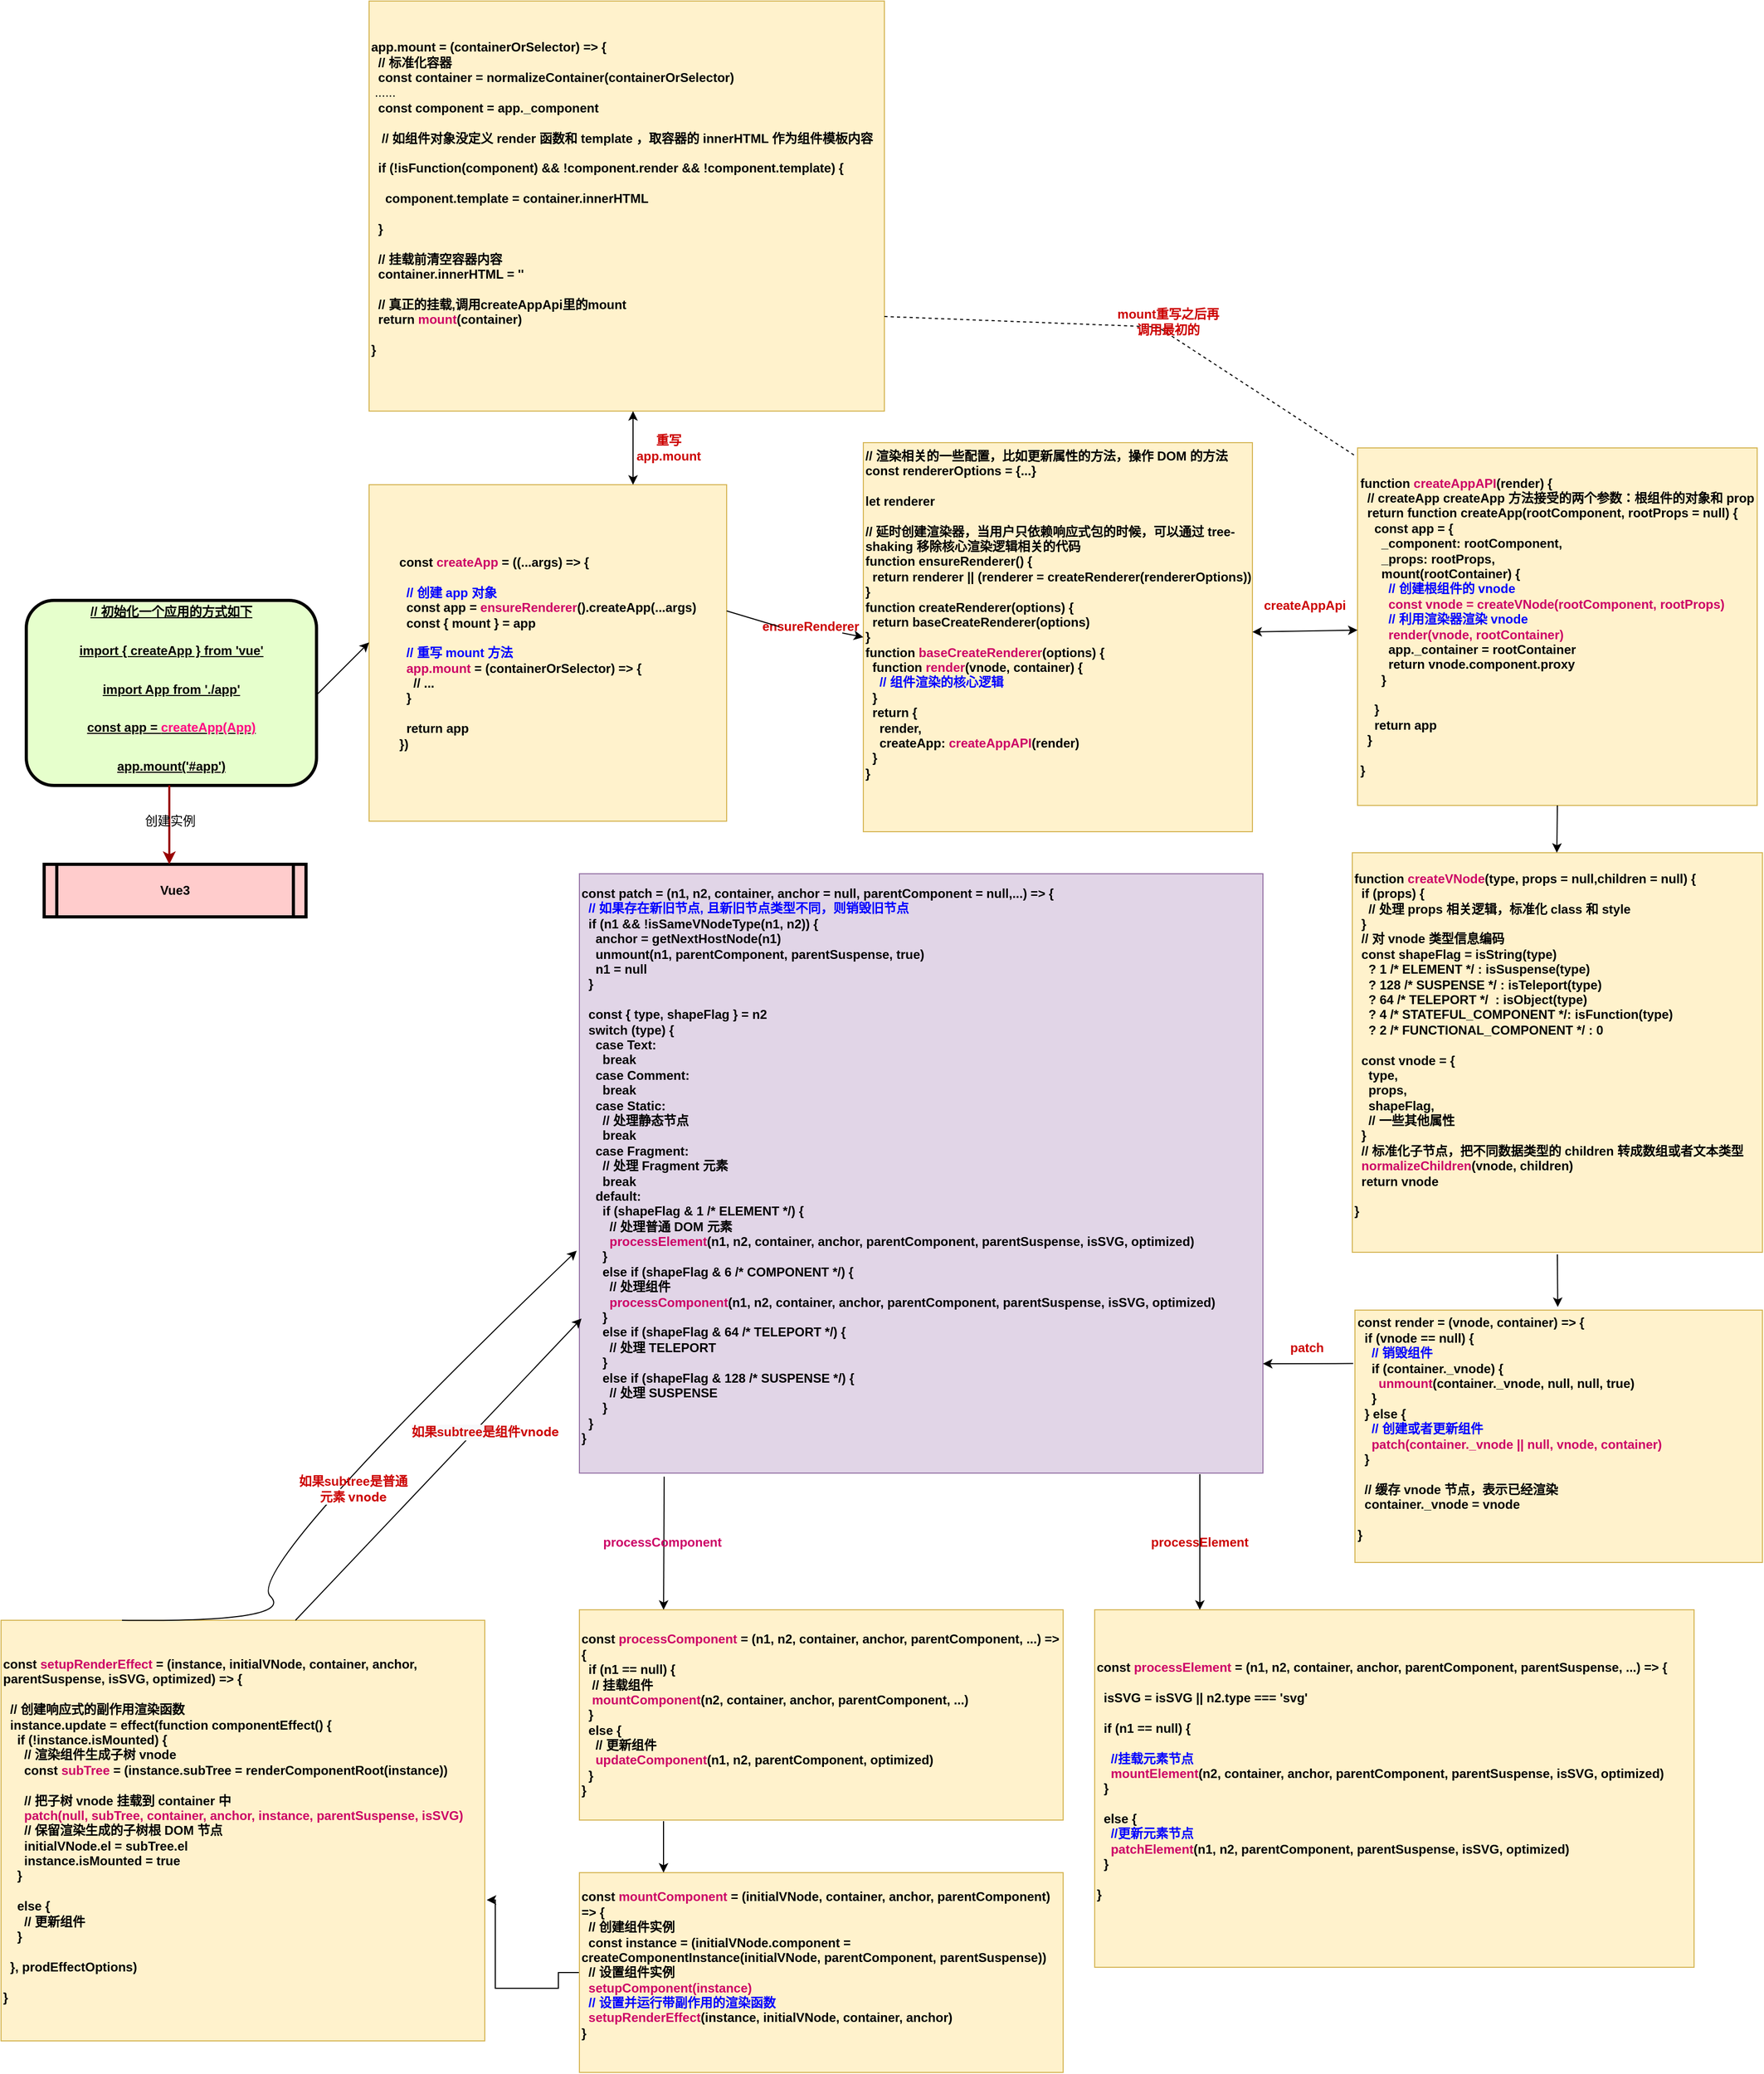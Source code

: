 <mxfile version="20.2.7" type="github">
  <diagram name="Page-1" id="c7558073-3199-34d8-9f00-42111426c3f3">
    <mxGraphModel dx="1038" dy="1708" grid="1" gridSize="10" guides="1" tooltips="1" connect="1" arrows="1" fold="1" page="1" pageScale="1" pageWidth="826" pageHeight="1169" background="none" math="0" shadow="0">
      <root>
        <mxCell id="0" />
        <mxCell id="1" parent="0" />
        <mxCell id="2" value="&lt;p style=&quot;margin: 4px 0px 0px;&quot;&gt;&lt;u&gt;// 初始化一个应用的方式如下&lt;/u&gt;&lt;/p&gt;&lt;p style=&quot;margin: 4px 0px 0px;&quot;&gt;&lt;u&gt;&lt;br&gt;&lt;/u&gt;&lt;/p&gt;&lt;p style=&quot;margin: 4px 0px 0px;&quot;&gt;&lt;u&gt;import { createApp } from &#39;vue&#39;&lt;/u&gt;&lt;/p&gt;&lt;p style=&quot;margin: 4px 0px 0px;&quot;&gt;&lt;u&gt;&lt;br&gt;&lt;/u&gt;&lt;/p&gt;&lt;p style=&quot;margin: 4px 0px 0px;&quot;&gt;&lt;u&gt;import App from &#39;./app&#39;&lt;/u&gt;&lt;/p&gt;&lt;p style=&quot;margin: 4px 0px 0px;&quot;&gt;&lt;u&gt;&lt;br&gt;&lt;/u&gt;&lt;/p&gt;&lt;p style=&quot;margin: 4px 0px 0px;&quot;&gt;&lt;u&gt;const app = &lt;font color=&quot;#ff0080&quot;&gt;createApp(App)&lt;/font&gt;&lt;/u&gt;&lt;/p&gt;&lt;p style=&quot;margin: 4px 0px 0px;&quot;&gt;&lt;u&gt;&lt;br&gt;&lt;/u&gt;&lt;/p&gt;&lt;p style=&quot;margin: 4px 0px 0px;&quot;&gt;&lt;u&gt;app.mount(&#39;#app&#39;)&lt;/u&gt;&lt;/p&gt;&lt;div&gt;&lt;br&gt;&lt;/div&gt;" style="verticalAlign=middle;align=center;overflow=fill;fontSize=12;fontFamily=Helvetica;html=1;rounded=1;fontStyle=1;strokeWidth=3;fillColor=#E6FFCC" parent="1" vertex="1">
          <mxGeometry x="184" y="140" width="276" height="176" as="geometry" />
        </mxCell>
        <object label="Vue3" id="5">
          <mxCell style="shape=process;whiteSpace=wrap;align=center;verticalAlign=middle;size=0.048;fontStyle=1;strokeWidth=3;fillColor=#FFCCCC" parent="1" vertex="1">
            <mxGeometry x="201" y="391" width="249" height="50" as="geometry" />
          </mxCell>
        </object>
        <mxCell id="56" value="" style="edgeStyle=elbowEdgeStyle;elbow=horizontal;strokeColor=#990000;strokeWidth=2" parent="1" source="2" target="5" edge="1">
          <mxGeometry width="100" height="100" relative="1" as="geometry">
            <mxPoint x="50" y="500" as="sourcePoint" />
            <mxPoint x="150" y="400" as="targetPoint" />
            <Array as="points">
              <mxPoint x="320" y="330" />
              <mxPoint x="290" y="350" />
              <mxPoint x="280" y="360" />
            </Array>
          </mxGeometry>
        </mxCell>
        <mxCell id="57" value="创建实例" style="text;spacingTop=-5;align=center" parent="1" vertex="1">
          <mxGeometry x="306" y="341" width="30" height="20" as="geometry" />
        </mxCell>
        <mxCell id="p2N06ffcsC0MJF7vxpci-98" value="&lt;div style=&quot;text-align: left;&quot;&gt;&lt;b&gt;const &lt;font color=&quot;#cc0066&quot;&gt;createApp&lt;/font&gt; = ((...args) =&amp;gt; {&lt;/b&gt;&lt;/div&gt;&lt;div style=&quot;text-align: left;&quot;&gt;&lt;b&gt;&lt;br&gt;&lt;/b&gt;&lt;/div&gt;&lt;div style=&quot;text-align: left;&quot;&gt;&lt;b&gt;&lt;font color=&quot;#0000cc&quot;&gt;&amp;nbsp; &lt;/font&gt;&lt;font color=&quot;#0000ff&quot;&gt;// 创建 app 对象&lt;/font&gt;&lt;/b&gt;&lt;/div&gt;&lt;div style=&quot;text-align: left;&quot;&gt;&lt;b&gt;&amp;nbsp; const app = &lt;font color=&quot;#cc0066&quot;&gt;ensureRenderer&lt;/font&gt;().createApp(...args)&lt;/b&gt;&lt;/div&gt;&lt;div style=&quot;text-align: left;&quot;&gt;&lt;b&gt;&amp;nbsp; const { mount } = app&lt;/b&gt;&lt;/div&gt;&lt;div style=&quot;text-align: left;&quot;&gt;&lt;b&gt;&lt;br&gt;&lt;/b&gt;&lt;/div&gt;&lt;div style=&quot;text-align: left;&quot;&gt;&lt;b&gt;&amp;nbsp;&lt;font color=&quot;#0000ff&quot;&gt; // 重写 mount 方法&lt;/font&gt;&lt;/b&gt;&lt;/div&gt;&lt;div style=&quot;text-align: left;&quot;&gt;&lt;b&gt;&amp;nbsp; &lt;font color=&quot;#cc0066&quot;&gt;app.mount&lt;/font&gt; = (containerOrSelector) =&amp;gt; {&lt;/b&gt;&lt;/div&gt;&lt;div style=&quot;text-align: left;&quot;&gt;&lt;b&gt;&amp;nbsp; &amp;nbsp; // ...&lt;/b&gt;&lt;/div&gt;&lt;div style=&quot;text-align: left;&quot;&gt;&lt;b&gt;&amp;nbsp; }&lt;/b&gt;&lt;/div&gt;&lt;div style=&quot;text-align: left;&quot;&gt;&lt;b&gt;&lt;br&gt;&lt;/b&gt;&lt;/div&gt;&lt;div style=&quot;text-align: left;&quot;&gt;&lt;b&gt;&amp;nbsp; return app&lt;/b&gt;&lt;/div&gt;&lt;div style=&quot;text-align: left;&quot;&gt;&lt;b&gt;})&lt;/b&gt;&lt;/div&gt;" style="rounded=0;whiteSpace=wrap;html=1;fillColor=#fff2cc;strokeColor=#d6b656;" vertex="1" parent="1">
          <mxGeometry x="510" y="30" width="340" height="320" as="geometry" />
        </mxCell>
        <mxCell id="p2N06ffcsC0MJF7vxpci-100" value="" style="endArrow=classic;html=1;rounded=0;fontColor=#000000;jumpSize=4;" edge="1" parent="1">
          <mxGeometry width="50" height="50" relative="1" as="geometry">
            <mxPoint x="460" y="230" as="sourcePoint" />
            <mxPoint x="510" y="180" as="targetPoint" />
          </mxGeometry>
        </mxCell>
        <mxCell id="p2N06ffcsC0MJF7vxpci-102" value="&lt;div&gt;&lt;font color=&quot;#000000&quot;&gt;&lt;b&gt;// 渲染相关的一些配置，比如更新属性的方法，操作 DOM 的方法&lt;/b&gt;&lt;/font&gt;&lt;/div&gt;&lt;div&gt;&lt;font color=&quot;#000000&quot;&gt;&lt;b&gt;const rendererOptions = {...&lt;/b&gt;&lt;/font&gt;&lt;b style=&quot;background-color: initial;&quot;&gt;}&lt;/b&gt;&lt;/div&gt;&lt;div&gt;&lt;font color=&quot;#000000&quot;&gt;&lt;b&gt;&lt;br&gt;&lt;/b&gt;&lt;/font&gt;&lt;/div&gt;&lt;div&gt;&lt;font color=&quot;#000000&quot;&gt;&lt;b&gt;let renderer&lt;/b&gt;&lt;/font&gt;&lt;/div&gt;&lt;div&gt;&lt;font color=&quot;#000000&quot;&gt;&lt;b&gt;&lt;br&gt;&lt;/b&gt;&lt;/font&gt;&lt;/div&gt;&lt;div&gt;&lt;font color=&quot;#000000&quot;&gt;&lt;b&gt;// 延时创建渲染器，当用户只依赖响应式包的时候，可以通过 tree-shaking 移除核心渲染逻辑相关的代码&lt;/b&gt;&lt;/font&gt;&lt;/div&gt;&lt;div&gt;&lt;font color=&quot;#000000&quot;&gt;&lt;b&gt;function ensureRenderer() {&lt;/b&gt;&lt;/font&gt;&lt;/div&gt;&lt;div&gt;&lt;font color=&quot;#000000&quot;&gt;&lt;b&gt;&amp;nbsp; return renderer || (renderer = createRenderer(rendererOptions))&lt;/b&gt;&lt;/font&gt;&lt;/div&gt;&lt;div&gt;&lt;font color=&quot;#000000&quot;&gt;&lt;b&gt;}&lt;/b&gt;&lt;/font&gt;&lt;/div&gt;&lt;div&gt;&lt;font color=&quot;#000000&quot;&gt;&lt;b&gt;function createRenderer(options) {&lt;/b&gt;&lt;/font&gt;&lt;/div&gt;&lt;div&gt;&lt;font color=&quot;#000000&quot;&gt;&lt;b&gt;&amp;nbsp; return baseCreateRenderer(options)&lt;/b&gt;&lt;/font&gt;&lt;/div&gt;&lt;div&gt;&lt;font color=&quot;#000000&quot;&gt;&lt;b&gt;}&lt;/b&gt;&lt;/font&gt;&lt;/div&gt;&lt;div&gt;&lt;b style=&quot;&quot;&gt;function &lt;font color=&quot;#cc0066&quot;&gt;baseCreateRenderer&lt;/font&gt;(options) {&lt;/b&gt;&lt;/div&gt;&lt;div&gt;&lt;b style=&quot;&quot;&gt;&amp;nbsp; function &lt;font color=&quot;#cc0066&quot;&gt;render&lt;/font&gt;(vnode, container) {&lt;/b&gt;&lt;/div&gt;&lt;div&gt;&lt;b style=&quot;&quot;&gt;&amp;nbsp; &amp;nbsp;&lt;font color=&quot;#0000ff&quot;&gt; // 组件渲染的核心逻辑&lt;/font&gt;&lt;/b&gt;&lt;/div&gt;&lt;div&gt;&lt;font color=&quot;#000000&quot;&gt;&lt;b&gt;&amp;nbsp; }&lt;/b&gt;&lt;/font&gt;&lt;/div&gt;&lt;div&gt;&lt;font color=&quot;#000000&quot;&gt;&lt;b&gt;&amp;nbsp; return {&lt;/b&gt;&lt;/font&gt;&lt;/div&gt;&lt;div&gt;&lt;font color=&quot;#000000&quot;&gt;&lt;b&gt;&amp;nbsp; &amp;nbsp; render,&lt;/b&gt;&lt;/font&gt;&lt;/div&gt;&lt;div&gt;&lt;b style=&quot;&quot;&gt;&amp;nbsp; &amp;nbsp; createApp: &lt;font color=&quot;#cc0066&quot;&gt;createAppAPI&lt;/font&gt;(render)&lt;/b&gt;&lt;/div&gt;&lt;div&gt;&lt;font color=&quot;#000000&quot;&gt;&lt;b&gt;&amp;nbsp; }&lt;/b&gt;&lt;/font&gt;&lt;/div&gt;&lt;div&gt;&lt;font color=&quot;#000000&quot;&gt;&lt;b&gt;}&lt;/b&gt;&lt;/font&gt;&lt;/div&gt;&lt;div&gt;&lt;font color=&quot;#000000&quot;&gt;&lt;b&gt;&lt;br&gt;&lt;/b&gt;&lt;/font&gt;&lt;/div&gt;&lt;div&gt;&lt;br&gt;&lt;/div&gt;&lt;div&gt;&lt;br&gt;&lt;/div&gt;" style="whiteSpace=wrap;html=1;aspect=fixed;align=left;fillColor=#fff2cc;strokeColor=#d6b656;" vertex="1" parent="1">
          <mxGeometry x="980" y="-10" width="370" height="370" as="geometry" />
        </mxCell>
        <mxCell id="p2N06ffcsC0MJF7vxpci-103" value="" style="endArrow=classic;html=1;rounded=0;fontColor=#CC0066;jumpSize=4;entryX=0;entryY=0.5;entryDx=0;entryDy=0;startArrow=none;" edge="1" parent="1" source="p2N06ffcsC0MJF7vxpci-105" target="p2N06ffcsC0MJF7vxpci-102">
          <mxGeometry width="50" height="50" relative="1" as="geometry">
            <mxPoint x="850" y="150" as="sourcePoint" />
            <mxPoint x="900" y="100" as="targetPoint" />
          </mxGeometry>
        </mxCell>
        <mxCell id="p2N06ffcsC0MJF7vxpci-105" value="&lt;b style=&quot;text-align: left;&quot;&gt;&lt;font color=&quot;#cc0000&quot;&gt;ensureRenderer&lt;/font&gt;&lt;/b&gt;" style="text;html=1;strokeColor=none;fillColor=none;align=center;verticalAlign=middle;whiteSpace=wrap;rounded=0;fontColor=#0000FF;" vertex="1" parent="1">
          <mxGeometry x="900" y="150" width="60" height="30" as="geometry" />
        </mxCell>
        <mxCell id="p2N06ffcsC0MJF7vxpci-106" value="" style="endArrow=none;html=1;rounded=0;fontColor=#CC0066;jumpSize=4;entryX=0;entryY=0.5;entryDx=0;entryDy=0;" edge="1" parent="1" target="p2N06ffcsC0MJF7vxpci-105">
          <mxGeometry width="50" height="50" relative="1" as="geometry">
            <mxPoint x="850" y="150" as="sourcePoint" />
            <mxPoint x="960" y="228" as="targetPoint" />
          </mxGeometry>
        </mxCell>
        <mxCell id="p2N06ffcsC0MJF7vxpci-107" value="&lt;div style=&quot;text-align: left;&quot;&gt;&lt;font style=&quot;&quot;&gt;&lt;b style=&quot;&quot;&gt;function &lt;font color=&quot;#cc0066&quot;&gt;createAppAPI&lt;/font&gt;(render) {&lt;/b&gt;&lt;/font&gt;&lt;/div&gt;&lt;div style=&quot;color: rgb(0, 0, 0); text-align: left;&quot;&gt;&lt;font color=&quot;#000000&quot;&gt;&lt;b&gt;&amp;nbsp; // createApp createApp 方法接受的两个参数：根组件的对象和 prop&lt;/b&gt;&lt;/font&gt;&lt;/div&gt;&lt;div style=&quot;color: rgb(0, 0, 0); text-align: left;&quot;&gt;&lt;font color=&quot;#000000&quot;&gt;&lt;b&gt;&amp;nbsp; return function createApp(rootComponent, rootProps = null) {&lt;/b&gt;&lt;/font&gt;&lt;/div&gt;&lt;div style=&quot;color: rgb(0, 0, 0); text-align: left;&quot;&gt;&lt;font color=&quot;#000000&quot;&gt;&lt;b&gt;&amp;nbsp; &amp;nbsp; const app = {&lt;/b&gt;&lt;/font&gt;&lt;/div&gt;&lt;div style=&quot;color: rgb(0, 0, 0); text-align: left;&quot;&gt;&lt;font color=&quot;#000000&quot;&gt;&lt;b&gt;&amp;nbsp; &amp;nbsp; &amp;nbsp; _component: rootComponent,&lt;/b&gt;&lt;/font&gt;&lt;/div&gt;&lt;div style=&quot;color: rgb(0, 0, 0); text-align: left;&quot;&gt;&lt;font color=&quot;#000000&quot;&gt;&lt;b&gt;&amp;nbsp; &amp;nbsp; &amp;nbsp; _props: rootProps,&lt;/b&gt;&lt;/font&gt;&lt;/div&gt;&lt;div style=&quot;color: rgb(0, 0, 0); text-align: left;&quot;&gt;&lt;font color=&quot;#000000&quot;&gt;&lt;b&gt;&amp;nbsp; &amp;nbsp; &amp;nbsp; mount(rootContainer) {&lt;/b&gt;&lt;/font&gt;&lt;/div&gt;&lt;div style=&quot;color: rgb(0, 0, 0); text-align: left;&quot;&gt;&lt;b&gt;&amp;nbsp; &amp;nbsp; &amp;nbsp; &amp;nbsp;&lt;font color=&quot;#0000ff&quot;&gt;&amp;nbsp;// 创建根组件的 vnode&lt;/font&gt;&lt;/b&gt;&lt;/div&gt;&lt;div style=&quot;color: rgb(0, 0, 0); text-align: left;&quot;&gt;&lt;b&gt;&amp;nbsp; &amp;nbsp; &amp;nbsp;&amp;nbsp;&lt;font color=&quot;#cc0066&quot;&gt;&amp;nbsp; const vnode = createVNode(rootComponent, rootProps)&lt;/font&gt;&lt;/b&gt;&lt;/div&gt;&lt;div style=&quot;color: rgb(0, 0, 0); text-align: left;&quot;&gt;&lt;b&gt;&amp;nbsp; &amp;nbsp; &amp;nbsp; &amp;nbsp;&lt;font color=&quot;#0000ff&quot;&gt;&amp;nbsp;// 利用渲染器渲染 vnode&lt;/font&gt;&lt;/b&gt;&lt;/div&gt;&lt;div style=&quot;color: rgb(0, 0, 0); text-align: left;&quot;&gt;&lt;b&gt;&amp;nbsp; &amp;nbsp; &amp;nbsp; &amp;nbsp;&amp;nbsp;&lt;font color=&quot;#cc0066&quot;&gt;render(vnode, rootContainer)&lt;/font&gt;&lt;/b&gt;&lt;/div&gt;&lt;div style=&quot;color: rgb(0, 0, 0); text-align: left;&quot;&gt;&lt;font color=&quot;#000000&quot;&gt;&lt;b&gt;&amp;nbsp; &amp;nbsp; &amp;nbsp; &amp;nbsp; app._container = rootContainer&lt;/b&gt;&lt;/font&gt;&lt;/div&gt;&lt;div style=&quot;color: rgb(0, 0, 0); text-align: left;&quot;&gt;&lt;font color=&quot;#000000&quot;&gt;&lt;b&gt;&amp;nbsp; &amp;nbsp; &amp;nbsp; &amp;nbsp; return vnode.component.proxy&lt;/b&gt;&lt;/font&gt;&lt;/div&gt;&lt;div style=&quot;color: rgb(0, 0, 0); text-align: left;&quot;&gt;&lt;font color=&quot;#000000&quot;&gt;&lt;b&gt;&amp;nbsp; &amp;nbsp; &amp;nbsp; }&lt;/b&gt;&lt;/font&gt;&lt;/div&gt;&lt;div style=&quot;color: rgb(0, 0, 0); text-align: left;&quot;&gt;&lt;font color=&quot;#000000&quot;&gt;&lt;b&gt;&lt;br&gt;&lt;/b&gt;&lt;/font&gt;&lt;/div&gt;&lt;div style=&quot;color: rgb(0, 0, 0); text-align: left;&quot;&gt;&lt;font color=&quot;#000000&quot;&gt;&lt;b&gt;&amp;nbsp; &amp;nbsp; }&lt;/b&gt;&lt;/font&gt;&lt;/div&gt;&lt;div style=&quot;color: rgb(0, 0, 0); text-align: left;&quot;&gt;&lt;font color=&quot;#000000&quot;&gt;&lt;b&gt;&amp;nbsp; &amp;nbsp; return app&lt;/b&gt;&lt;/font&gt;&lt;/div&gt;&lt;div style=&quot;color: rgb(0, 0, 0); text-align: left;&quot;&gt;&lt;font color=&quot;#000000&quot;&gt;&lt;b&gt;&amp;nbsp; }&lt;/b&gt;&lt;/font&gt;&lt;/div&gt;&lt;div style=&quot;color: rgb(0, 0, 0); text-align: left;&quot;&gt;&lt;font color=&quot;#000000&quot;&gt;&lt;b&gt;&lt;br&gt;&lt;/b&gt;&lt;/font&gt;&lt;/div&gt;&lt;div style=&quot;color: rgb(0, 0, 0); text-align: left;&quot;&gt;&lt;font color=&quot;#000000&quot;&gt;&lt;b&gt;}&lt;/b&gt;&lt;/font&gt;&lt;/div&gt;" style="rounded=0;whiteSpace=wrap;html=1;fillColor=#fff2cc;strokeColor=#d6b656;" vertex="1" parent="1">
          <mxGeometry x="1450" y="-5" width="380" height="340" as="geometry" />
        </mxCell>
        <mxCell id="p2N06ffcsC0MJF7vxpci-110" value="" style="endArrow=classic;startArrow=classic;html=1;rounded=0;fontColor=#CC0066;jumpSize=4;" edge="1" parent="1" target="p2N06ffcsC0MJF7vxpci-107">
          <mxGeometry width="50" height="50" relative="1" as="geometry">
            <mxPoint x="1350" y="170" as="sourcePoint" />
            <mxPoint x="1400" y="120" as="targetPoint" />
          </mxGeometry>
        </mxCell>
        <mxCell id="p2N06ffcsC0MJF7vxpci-111" value="&lt;div&gt;&lt;b&gt;app.mount = (containerOrSelector) =&amp;gt; {&lt;/b&gt;&lt;/div&gt;&lt;div&gt;&lt;b&gt;&amp;nbsp; // 标准化容器&lt;/b&gt;&lt;/div&gt;&lt;div&gt;&lt;b&gt;&amp;nbsp; const container = normalizeContainer(containerOrSelector)&lt;/b&gt;&lt;/div&gt;&lt;div&gt;&amp;nbsp;......&lt;/div&gt;&lt;div&gt;&lt;b&gt;&amp;nbsp; const component = app._component&lt;/b&gt;&lt;/div&gt;&lt;div&gt;&lt;b&gt;&lt;br&gt;&lt;/b&gt;&lt;/div&gt;&lt;div&gt;&lt;b&gt;&amp;nbsp; &amp;nbsp;// 如组件对象没定义 render 函数和 template ，取容器的 innerHTML 作为组件模板内容&lt;/b&gt;&lt;/div&gt;&lt;div&gt;&lt;b&gt;&lt;br&gt;&lt;/b&gt;&lt;/div&gt;&lt;div&gt;&lt;b&gt;&amp;nbsp; if (!isFunction(component) &amp;amp;&amp;amp; !component.render &amp;amp;&amp;amp; !component.template) {&lt;/b&gt;&lt;/div&gt;&lt;div&gt;&lt;b&gt;&lt;br&gt;&lt;/b&gt;&lt;/div&gt;&lt;div&gt;&lt;b&gt;&amp;nbsp; &amp;nbsp; component.template = container.innerHTML&lt;/b&gt;&lt;/div&gt;&lt;div&gt;&lt;b&gt;&lt;br&gt;&lt;/b&gt;&lt;/div&gt;&lt;div&gt;&lt;b&gt;&amp;nbsp; }&lt;/b&gt;&lt;/div&gt;&lt;div&gt;&lt;b&gt;&lt;br&gt;&lt;/b&gt;&lt;/div&gt;&lt;div&gt;&lt;b&gt;&amp;nbsp; // 挂载前清空容器内容&lt;/b&gt;&lt;/div&gt;&lt;div&gt;&lt;b&gt;&amp;nbsp; container.innerHTML = &#39;&#39;&lt;/b&gt;&lt;/div&gt;&lt;div&gt;&lt;b&gt;&lt;br&gt;&lt;/b&gt;&lt;/div&gt;&lt;div&gt;&lt;b&gt;&amp;nbsp; // 真正的挂载,调用createAppApi里的mount&lt;/b&gt;&lt;/div&gt;&lt;div&gt;&lt;b&gt;&amp;nbsp; return &lt;font color=&quot;#cc0066&quot;&gt;mount&lt;/font&gt;(container)&lt;/b&gt;&lt;/div&gt;&lt;div&gt;&lt;b&gt;&lt;br&gt;&lt;/b&gt;&lt;/div&gt;&lt;div&gt;&lt;b&gt;}&lt;/b&gt;&lt;/div&gt;&lt;div&gt;&lt;br&gt;&lt;/div&gt;" style="rounded=0;whiteSpace=wrap;html=1;fillColor=#fff2cc;strokeColor=#d6b656;align=left;" vertex="1" parent="1">
          <mxGeometry x="510" y="-430" width="490" height="390" as="geometry" />
        </mxCell>
        <mxCell id="p2N06ffcsC0MJF7vxpci-112" value="" style="endArrow=classic;startArrow=classic;html=1;rounded=0;fontColor=#CC0066;jumpSize=4;entryX=0.551;entryY=1;entryDx=0;entryDy=0;entryPerimeter=0;" edge="1" parent="1">
          <mxGeometry width="50" height="50" relative="1" as="geometry">
            <mxPoint x="761" y="30" as="sourcePoint" />
            <mxPoint x="760.99" y="-40" as="targetPoint" />
          </mxGeometry>
        </mxCell>
        <mxCell id="p2N06ffcsC0MJF7vxpci-113" value="&lt;b&gt;&lt;font color=&quot;#cc0000&quot;&gt;createAppApi&lt;/font&gt;&lt;/b&gt;" style="text;html=1;strokeColor=none;fillColor=none;align=center;verticalAlign=middle;whiteSpace=wrap;rounded=0;fontColor=#CC0066;" vertex="1" parent="1">
          <mxGeometry x="1370" y="130" width="60" height="30" as="geometry" />
        </mxCell>
        <mxCell id="p2N06ffcsC0MJF7vxpci-114" value="&lt;b&gt;重写app.mount&lt;/b&gt;" style="text;html=1;strokeColor=none;fillColor=none;align=center;verticalAlign=middle;whiteSpace=wrap;rounded=0;fontColor=#CC0000;" vertex="1" parent="1">
          <mxGeometry x="760" y="-20" width="70" height="30" as="geometry" />
        </mxCell>
        <mxCell id="p2N06ffcsC0MJF7vxpci-119" value="" style="endArrow=none;dashed=1;html=1;rounded=0;fontColor=#CC0066;jumpSize=4;entryX=-0.006;entryY=0.022;entryDx=0;entryDy=0;entryPerimeter=0;" edge="1" parent="1" target="p2N06ffcsC0MJF7vxpci-107">
          <mxGeometry width="50" height="50" relative="1" as="geometry">
            <mxPoint x="1000" y="-130" as="sourcePoint" />
            <mxPoint x="1050" y="-180" as="targetPoint" />
            <Array as="points">
              <mxPoint x="1260" y="-120" />
            </Array>
          </mxGeometry>
        </mxCell>
        <mxCell id="p2N06ffcsC0MJF7vxpci-121" value="&lt;b&gt;&lt;font color=&quot;#cc0000&quot;&gt;mount重写之后再调用最初的&lt;/font&gt;&lt;/b&gt;" style="text;html=1;strokeColor=none;fillColor=none;align=center;verticalAlign=middle;whiteSpace=wrap;rounded=0;fontColor=#CC0066;" vertex="1" parent="1">
          <mxGeometry x="1220" y="-140" width="100" height="30" as="geometry" />
        </mxCell>
        <mxCell id="p2N06ffcsC0MJF7vxpci-122" value="&lt;div&gt;&lt;b&gt;&lt;font color=&quot;#000000&quot;&gt;function &lt;/font&gt;&lt;font color=&quot;#cc0066&quot;&gt;createVNode&lt;/font&gt;&lt;font color=&quot;#000000&quot;&gt;(type, props = null&lt;/font&gt;&lt;/b&gt;&lt;b style=&quot;background-color: initial;&quot;&gt;&lt;font color=&quot;#000000&quot;&gt;,children = null) {&lt;/font&gt;&lt;/b&gt;&lt;/div&gt;&lt;div&gt;&lt;b&gt;&lt;font color=&quot;#000000&quot;&gt;&amp;nbsp; if (props) {&lt;/font&gt;&lt;/b&gt;&lt;/div&gt;&lt;div&gt;&lt;b&gt;&lt;font color=&quot;#000000&quot;&gt;&amp;nbsp; &amp;nbsp; // 处理 props 相关逻辑，标准化 class 和 style&lt;/font&gt;&lt;/b&gt;&lt;/div&gt;&lt;div&gt;&lt;b&gt;&lt;font color=&quot;#000000&quot;&gt;&amp;nbsp; }&lt;/font&gt;&lt;/b&gt;&lt;/div&gt;&lt;div&gt;&lt;b&gt;&lt;font color=&quot;#000000&quot;&gt;&amp;nbsp; // 对 vnode 类型信息编码&lt;/font&gt;&lt;/b&gt;&lt;/div&gt;&lt;div&gt;&lt;b&gt;&lt;font color=&quot;#000000&quot;&gt;&amp;nbsp; const shapeFlag = isString(type)&lt;/font&gt;&lt;/b&gt;&lt;/div&gt;&lt;div&gt;&lt;b&gt;&lt;font color=&quot;#000000&quot;&gt;&amp;nbsp; &amp;nbsp; ? 1 /* ELEMENT */&amp;nbsp;&lt;/font&gt;&lt;/b&gt;&lt;b style=&quot;background-color: initial;&quot;&gt;&lt;font color=&quot;#000000&quot;&gt;: isSuspense(type)&lt;/font&gt;&lt;/b&gt;&lt;/div&gt;&lt;div&gt;&lt;b&gt;&lt;font color=&quot;#000000&quot;&gt;&amp;nbsp; &amp;nbsp; ? 128 /* SUSPENSE */&amp;nbsp;&lt;/font&gt;&lt;/b&gt;&lt;b style=&quot;background-color: initial;&quot;&gt;&lt;font color=&quot;#000000&quot;&gt;: isTeleport(type)&lt;/font&gt;&lt;/b&gt;&lt;/div&gt;&lt;div&gt;&lt;b&gt;&lt;font color=&quot;#000000&quot;&gt;&amp;nbsp; &amp;nbsp; ? 64 /* TELEPORT */&amp;nbsp;&amp;nbsp;&lt;/font&gt;&lt;/b&gt;&lt;b style=&quot;background-color: initial;&quot;&gt;&lt;font color=&quot;#000000&quot;&gt;: isObject(type)&lt;/font&gt;&lt;/b&gt;&lt;/div&gt;&lt;div&gt;&lt;b style=&quot;background-color: initial;&quot;&gt;&lt;font color=&quot;#000000&quot;&gt;&amp;nbsp; &amp;nbsp; ? 4 /* STATEFUL_COMPONENT */&lt;/font&gt;&lt;/b&gt;&lt;b style=&quot;background-color: initial;&quot;&gt;&lt;font color=&quot;#000000&quot;&gt;: isFunction(type)&lt;/font&gt;&lt;/b&gt;&lt;/div&gt;&lt;div&gt;&lt;b&gt;&lt;font color=&quot;#000000&quot;&gt;&amp;nbsp; &amp;nbsp; ? 2 /* FUNCTIONAL_COMPONENT */&amp;nbsp;&lt;/font&gt;&lt;/b&gt;&lt;b style=&quot;background-color: initial;&quot;&gt;&lt;font color=&quot;#000000&quot;&gt;: 0&lt;/font&gt;&lt;/b&gt;&lt;/div&gt;&lt;div&gt;&lt;b&gt;&lt;font color=&quot;#000000&quot;&gt;&lt;br&gt;&lt;/font&gt;&lt;/b&gt;&lt;/div&gt;&lt;div&gt;&lt;b&gt;&lt;font color=&quot;#000000&quot;&gt;&amp;nbsp; const vnode = {&lt;/font&gt;&lt;/b&gt;&lt;/div&gt;&lt;div&gt;&lt;b&gt;&lt;font color=&quot;#000000&quot;&gt;&amp;nbsp; &amp;nbsp; type,&lt;/font&gt;&lt;/b&gt;&lt;/div&gt;&lt;div&gt;&lt;b&gt;&lt;font color=&quot;#000000&quot;&gt;&amp;nbsp; &amp;nbsp; props,&lt;/font&gt;&lt;/b&gt;&lt;/div&gt;&lt;div&gt;&lt;b&gt;&lt;font color=&quot;#000000&quot;&gt;&amp;nbsp; &amp;nbsp; shapeFlag,&lt;/font&gt;&lt;/b&gt;&lt;/div&gt;&lt;div&gt;&lt;b&gt;&lt;font color=&quot;#000000&quot;&gt;&amp;nbsp; &amp;nbsp; // 一些其他属性&lt;/font&gt;&lt;/b&gt;&lt;/div&gt;&lt;div&gt;&lt;b&gt;&lt;font color=&quot;#000000&quot;&gt;&amp;nbsp; }&lt;/font&gt;&lt;/b&gt;&lt;/div&gt;&lt;div&gt;&lt;b&gt;&lt;font color=&quot;#000000&quot;&gt;&amp;nbsp; // 标准化子节点，把不同数据类型的 children 转成数组或者文本类型&lt;/font&gt;&lt;/b&gt;&lt;/div&gt;&lt;div&gt;&lt;b&gt;&lt;font color=&quot;#000000&quot;&gt;&amp;nbsp; &lt;/font&gt;&lt;font color=&quot;#cc0066&quot;&gt;normalizeChildren&lt;/font&gt;&lt;font color=&quot;#000000&quot;&gt;(vnode, children)&lt;/font&gt;&lt;/b&gt;&lt;/div&gt;&lt;div&gt;&lt;b&gt;&lt;font color=&quot;#000000&quot;&gt;&amp;nbsp; return vnode&lt;/font&gt;&lt;/b&gt;&lt;/div&gt;&lt;div&gt;&lt;b&gt;&lt;font color=&quot;#000000&quot;&gt;&lt;br&gt;&lt;/font&gt;&lt;/b&gt;&lt;/div&gt;&lt;div&gt;&lt;b&gt;&lt;font color=&quot;#000000&quot;&gt;}&lt;/font&gt;&lt;/b&gt;&lt;/div&gt;&lt;div&gt;&lt;br&gt;&lt;/div&gt;" style="rounded=0;whiteSpace=wrap;html=1;align=left;fillColor=#fff2cc;strokeColor=#d6b656;" vertex="1" parent="1">
          <mxGeometry x="1445" y="380" width="390" height="380" as="geometry" />
        </mxCell>
        <mxCell id="p2N06ffcsC0MJF7vxpci-126" value="" style="endArrow=classic;html=1;rounded=0;fontColor=#000000;jumpSize=4;exitX=0.5;exitY=1;exitDx=0;exitDy=0;" edge="1" parent="1" source="p2N06ffcsC0MJF7vxpci-107">
          <mxGeometry width="50" height="50" relative="1" as="geometry">
            <mxPoint x="1639.99" y="355" as="sourcePoint" />
            <mxPoint x="1639.5" y="380" as="targetPoint" />
          </mxGeometry>
        </mxCell>
        <mxCell id="p2N06ffcsC0MJF7vxpci-127" value="&lt;div&gt;&lt;b style=&quot;background-color: initial;&quot;&gt;&lt;font color=&quot;#000000&quot;&gt;const render = (vnode, container) =&amp;gt; {&lt;/font&gt;&lt;/b&gt;&lt;/div&gt;&lt;div&gt;&lt;b&gt;&lt;font color=&quot;#000000&quot;&gt;&amp;nbsp; if (vnode == null) {&lt;/font&gt;&lt;/b&gt;&lt;/div&gt;&lt;div&gt;&lt;b&gt;&lt;font color=&quot;#000000&quot;&gt;&amp;nbsp; &amp;nbsp;&lt;/font&gt;&lt;font color=&quot;#0000ff&quot;&gt; // 销毁组件&lt;/font&gt;&lt;/b&gt;&lt;/div&gt;&lt;div&gt;&lt;b&gt;&lt;font color=&quot;#000000&quot;&gt;&amp;nbsp; &amp;nbsp; if (container._vnode) {&lt;/font&gt;&lt;/b&gt;&lt;/div&gt;&lt;div&gt;&lt;b&gt;&lt;font color=&quot;#000000&quot;&gt;&amp;nbsp; &amp;nbsp; &amp;nbsp; &lt;/font&gt;&lt;font color=&quot;#cc0066&quot;&gt;unmount&lt;/font&gt;&lt;font color=&quot;#000000&quot;&gt;(container._vnode, null, null, true)&lt;/font&gt;&lt;/b&gt;&lt;/div&gt;&lt;div&gt;&lt;b&gt;&lt;font color=&quot;#000000&quot;&gt;&amp;nbsp; &amp;nbsp; }&lt;/font&gt;&lt;/b&gt;&lt;/div&gt;&lt;div&gt;&lt;b&gt;&lt;font color=&quot;#000000&quot;&gt;&amp;nbsp; } else {&lt;/font&gt;&lt;/b&gt;&lt;/div&gt;&lt;div&gt;&lt;b&gt;&lt;font color=&quot;#000000&quot;&gt;&amp;nbsp; &lt;/font&gt;&lt;font color=&quot;#0000ff&quot;&gt;&amp;nbsp; // 创建或者更新组件&lt;/font&gt;&lt;/b&gt;&lt;/div&gt;&lt;div&gt;&lt;b&gt;&lt;font color=&quot;#000000&quot;&gt;&amp;nbsp; &amp;nbsp; &lt;/font&gt;&lt;font color=&quot;#cc0066&quot;&gt;patch(container._vnode || null, vnode, container)&lt;/font&gt;&lt;/b&gt;&lt;/div&gt;&lt;div&gt;&lt;b&gt;&lt;font color=&quot;#000000&quot;&gt;&amp;nbsp; }&lt;/font&gt;&lt;/b&gt;&lt;/div&gt;&lt;div&gt;&lt;b&gt;&lt;font color=&quot;#000000&quot;&gt;&lt;br&gt;&lt;/font&gt;&lt;/b&gt;&lt;/div&gt;&lt;div&gt;&lt;b&gt;&lt;font color=&quot;#000000&quot;&gt;&amp;nbsp; // 缓存 vnode 节点，表示已经渲染&lt;/font&gt;&lt;/b&gt;&lt;/div&gt;&lt;div&gt;&lt;b&gt;&lt;font color=&quot;#000000&quot;&gt;&amp;nbsp; container._vnode = vnode&lt;/font&gt;&lt;/b&gt;&lt;/div&gt;&lt;div&gt;&lt;b&gt;&lt;font color=&quot;#000000&quot;&gt;&lt;br&gt;&lt;/font&gt;&lt;/b&gt;&lt;/div&gt;&lt;div&gt;&lt;b&gt;&lt;font color=&quot;#000000&quot;&gt;}&lt;/font&gt;&lt;/b&gt;&lt;/div&gt;&lt;div&gt;&lt;br&gt;&lt;/div&gt;" style="rounded=0;whiteSpace=wrap;html=1;align=left;fillColor=#fff2cc;strokeColor=#d6b656;" vertex="1" parent="1">
          <mxGeometry x="1447.5" y="815" width="387.5" height="240" as="geometry" />
        </mxCell>
        <mxCell id="p2N06ffcsC0MJF7vxpci-128" value="" style="endArrow=classic;html=1;rounded=0;fontColor=#000000;jumpSize=4;" edge="1" parent="1">
          <mxGeometry width="50" height="50" relative="1" as="geometry">
            <mxPoint x="1640" y="762" as="sourcePoint" />
            <mxPoint x="1640.368" y="812" as="targetPoint" />
          </mxGeometry>
        </mxCell>
        <mxCell id="p2N06ffcsC0MJF7vxpci-129" value="&lt;div&gt;&lt;b&gt;const patch = (n1, n2, container, anchor = null, parentComponent = null,...) =&amp;gt; {&lt;/b&gt;&lt;/div&gt;&lt;div&gt;&lt;b&gt;&amp;nbsp; &lt;font color=&quot;#0000ff&quot;&gt;// 如果存在新旧节点, 且新旧节点类型不同，则销毁旧节点&lt;/font&gt;&lt;/b&gt;&lt;/div&gt;&lt;div&gt;&lt;b&gt;&amp;nbsp; if (n1 &amp;amp;&amp;amp; !isSameVNodeType(n1, n2)) {&lt;/b&gt;&lt;/div&gt;&lt;div&gt;&lt;b&gt;&amp;nbsp; &amp;nbsp; anchor = getNextHostNode(n1)&lt;/b&gt;&lt;/div&gt;&lt;div&gt;&lt;b&gt;&amp;nbsp; &amp;nbsp; unmount(n1, parentComponent, parentSuspense, true)&lt;/b&gt;&lt;/div&gt;&lt;div&gt;&lt;b&gt;&amp;nbsp; &amp;nbsp; n1 = null&lt;/b&gt;&lt;/div&gt;&lt;div&gt;&lt;b&gt;&amp;nbsp; }&lt;/b&gt;&lt;/div&gt;&lt;div&gt;&lt;b&gt;&lt;br&gt;&lt;/b&gt;&lt;/div&gt;&lt;div&gt;&lt;b&gt;&amp;nbsp; const { type, shapeFlag } = n2&lt;/b&gt;&lt;/div&gt;&lt;div&gt;&lt;b&gt;&amp;nbsp; switch (type) {&lt;/b&gt;&lt;/div&gt;&lt;div&gt;&lt;b&gt;&amp;nbsp; &amp;nbsp; case Text:&lt;/b&gt;&lt;/div&gt;&lt;div&gt;&lt;b&gt;&amp;nbsp; &amp;nbsp; &amp;nbsp; break&lt;/b&gt;&lt;/div&gt;&lt;div&gt;&lt;b&gt;&amp;nbsp; &amp;nbsp; case Comment:&lt;/b&gt;&lt;/div&gt;&lt;div&gt;&lt;b&gt;&amp;nbsp; &amp;nbsp; &amp;nbsp; break&lt;/b&gt;&lt;/div&gt;&lt;div&gt;&lt;b&gt;&amp;nbsp; &amp;nbsp; case Static:&lt;/b&gt;&lt;/div&gt;&lt;div&gt;&lt;b&gt;&amp;nbsp; &amp;nbsp; &amp;nbsp; // 处理静态节点&lt;/b&gt;&lt;/div&gt;&lt;div&gt;&lt;b&gt;&amp;nbsp; &amp;nbsp; &amp;nbsp; break&lt;/b&gt;&lt;/div&gt;&lt;div&gt;&lt;b&gt;&amp;nbsp; &amp;nbsp; case Fragment:&lt;/b&gt;&lt;/div&gt;&lt;div&gt;&lt;b&gt;&amp;nbsp; &amp;nbsp; &amp;nbsp; // 处理 Fragment 元素&lt;/b&gt;&lt;/div&gt;&lt;div&gt;&lt;b&gt;&amp;nbsp; &amp;nbsp; &amp;nbsp; break&lt;/b&gt;&lt;/div&gt;&lt;div&gt;&lt;b&gt;&amp;nbsp; &amp;nbsp; default:&lt;/b&gt;&lt;/div&gt;&lt;div&gt;&lt;b&gt;&amp;nbsp; &amp;nbsp; &amp;nbsp; if (shapeFlag &amp;amp; 1 /* ELEMENT */) {&lt;/b&gt;&lt;/div&gt;&lt;div&gt;&lt;b&gt;&amp;nbsp; &amp;nbsp; &amp;nbsp; &amp;nbsp; // 处理普通 DOM 元素&lt;/b&gt;&lt;/div&gt;&lt;div&gt;&lt;b&gt;&amp;nbsp; &amp;nbsp; &amp;nbsp; &amp;nbsp; &lt;font color=&quot;#cc0066&quot;&gt;processElement&lt;/font&gt;(n1, n2, container, anchor, parentComponent, parentSuspense, isSVG, optimized)&lt;/b&gt;&lt;/div&gt;&lt;div&gt;&lt;b&gt;&amp;nbsp; &amp;nbsp; &amp;nbsp; }&lt;/b&gt;&lt;/div&gt;&lt;div&gt;&lt;b&gt;&amp;nbsp; &amp;nbsp; &amp;nbsp; else if (shapeFlag &amp;amp; 6 /* COMPONENT */) {&lt;/b&gt;&lt;/div&gt;&lt;div&gt;&lt;b&gt;&amp;nbsp; &amp;nbsp; &amp;nbsp; &amp;nbsp; // 处理组件&lt;/b&gt;&lt;/div&gt;&lt;div&gt;&lt;b&gt;&amp;nbsp; &amp;nbsp; &amp;nbsp; &amp;nbsp; &lt;font color=&quot;#cc0066&quot;&gt;processComponent&lt;/font&gt;(n1, n2, container, anchor, parentComponent, parentSuspense, isSVG, optimized)&lt;/b&gt;&lt;/div&gt;&lt;div&gt;&lt;b&gt;&amp;nbsp; &amp;nbsp; &amp;nbsp; }&lt;/b&gt;&lt;/div&gt;&lt;div&gt;&lt;b&gt;&amp;nbsp; &amp;nbsp; &amp;nbsp; else if (shapeFlag &amp;amp; 64 /* TELEPORT */) {&lt;/b&gt;&lt;/div&gt;&lt;div&gt;&lt;b&gt;&amp;nbsp; &amp;nbsp; &amp;nbsp; &amp;nbsp; // 处理 TELEPORT&lt;/b&gt;&lt;/div&gt;&lt;div&gt;&lt;b&gt;&amp;nbsp; &amp;nbsp; &amp;nbsp; }&lt;/b&gt;&lt;/div&gt;&lt;div&gt;&lt;b&gt;&amp;nbsp; &amp;nbsp; &amp;nbsp; else if (shapeFlag &amp;amp; 128 /* SUSPENSE */) {&lt;/b&gt;&lt;/div&gt;&lt;div&gt;&lt;b&gt;&amp;nbsp; &amp;nbsp; &amp;nbsp; &amp;nbsp; // 处理 SUSPENSE&lt;/b&gt;&lt;/div&gt;&lt;div&gt;&lt;b&gt;&amp;nbsp; &amp;nbsp; &amp;nbsp; }&lt;/b&gt;&lt;/div&gt;&lt;div&gt;&lt;b&gt;&amp;nbsp; }&lt;/b&gt;&lt;/div&gt;&lt;div&gt;&lt;b&gt;}&lt;/b&gt;&lt;/div&gt;&lt;div&gt;&lt;br&gt;&lt;/div&gt;" style="rounded=0;whiteSpace=wrap;html=1;fillColor=#e1d5e7;strokeColor=#9673a6;align=left;" vertex="1" parent="1">
          <mxGeometry x="710" y="400" width="650" height="570" as="geometry" />
        </mxCell>
        <mxCell id="p2N06ffcsC0MJF7vxpci-130" value="" style="endArrow=classic;html=1;rounded=0;fontColor=#0000FF;jumpSize=4;exitX=0.779;exitY=0.557;exitDx=0;exitDy=0;exitPerimeter=0;" edge="1" parent="1">
          <mxGeometry width="50" height="50" relative="1" as="geometry">
            <mxPoint x="1445.83" y="865.77" as="sourcePoint" />
            <mxPoint x="1360" y="866" as="targetPoint" />
          </mxGeometry>
        </mxCell>
        <mxCell id="p2N06ffcsC0MJF7vxpci-131" value="&lt;font color=&quot;#cc0000&quot;&gt;&lt;b&gt;patch&lt;/b&gt;&lt;/font&gt;" style="text;html=1;strokeColor=none;fillColor=none;align=center;verticalAlign=middle;whiteSpace=wrap;rounded=0;fontColor=#CC0066;" vertex="1" parent="1">
          <mxGeometry x="1372" y="836" width="60" height="30" as="geometry" />
        </mxCell>
        <mxCell id="p2N06ffcsC0MJF7vxpci-132" value="&lt;div&gt;&lt;b&gt;const &lt;font color=&quot;#cc0066&quot;&gt;processComponent&lt;/font&gt; = (n1, n2, container, anchor, parentComponent, ...) =&amp;gt; {&lt;/b&gt;&lt;/div&gt;&lt;div&gt;&lt;b&gt;&amp;nbsp; if (n1 == null) {&lt;/b&gt;&lt;/div&gt;&lt;div&gt;&lt;b&gt;&amp;nbsp; &amp;nbsp;// 挂载组件&lt;/b&gt;&lt;/div&gt;&lt;div&gt;&lt;b&gt;&amp;nbsp; &amp;nbsp;&lt;font color=&quot;#cc0066&quot;&gt;mountComponent&lt;/font&gt;(n2, container, anchor, parentComponent, ...)&lt;/b&gt;&lt;/div&gt;&lt;div&gt;&lt;b&gt;&amp;nbsp; }&lt;/b&gt;&lt;/div&gt;&lt;div&gt;&lt;b&gt;&amp;nbsp; else {&lt;/b&gt;&lt;/div&gt;&lt;div&gt;&lt;b&gt;&amp;nbsp; &amp;nbsp; // 更新组件&lt;/b&gt;&lt;/div&gt;&lt;div&gt;&lt;b&gt;&amp;nbsp; &amp;nbsp; &lt;font color=&quot;#cc0066&quot;&gt;updateComponent&lt;/font&gt;(n1, n2, parentComponent, optimized)&lt;/b&gt;&lt;/div&gt;&lt;div&gt;&lt;b&gt;&amp;nbsp; }&lt;/b&gt;&lt;/div&gt;&lt;div&gt;&lt;b&gt;}&lt;/b&gt;&lt;/div&gt;" style="rounded=0;whiteSpace=wrap;html=1;fillColor=#fff2cc;strokeColor=#d6b656;align=left;" vertex="1" parent="1">
          <mxGeometry x="710" y="1100" width="460" height="200" as="geometry" />
        </mxCell>
        <mxCell id="p2N06ffcsC0MJF7vxpci-133" value="" style="endArrow=classic;html=1;rounded=0;fontColor=#CC0066;jumpSize=4;entryX=0.174;entryY=0.591;entryDx=0;entryDy=0;entryPerimeter=0;exitX=0.124;exitY=1.006;exitDx=0;exitDy=0;exitPerimeter=0;" edge="1" parent="1" source="p2N06ffcsC0MJF7vxpci-129">
          <mxGeometry width="50" height="50" relative="1" as="geometry">
            <mxPoint x="790" y="990" as="sourcePoint" />
            <mxPoint x="790.04" y="1100.02" as="targetPoint" />
          </mxGeometry>
        </mxCell>
        <mxCell id="p2N06ffcsC0MJF7vxpci-134" value="&lt;b style=&quot;color: rgb(0, 0, 0); text-align: left;&quot;&gt;&lt;font color=&quot;#cc0066&quot;&gt;processComponent&lt;/font&gt;&lt;/b&gt;" style="text;html=1;strokeColor=none;fillColor=none;align=center;verticalAlign=middle;whiteSpace=wrap;rounded=0;fontColor=#CC0066;" vertex="1" parent="1">
          <mxGeometry x="759" y="1021" width="60" height="30" as="geometry" />
        </mxCell>
        <mxCell id="p2N06ffcsC0MJF7vxpci-138" value="" style="edgeStyle=orthogonalEdgeStyle;rounded=0;jumpSize=4;orthogonalLoop=1;jettySize=auto;html=1;fontColor=#000000;exitX=0.003;exitY=0.573;exitDx=0;exitDy=0;exitPerimeter=0;entryX=1.004;entryY=0.665;entryDx=0;entryDy=0;entryPerimeter=0;" edge="1" parent="1" source="p2N06ffcsC0MJF7vxpci-135" target="p2N06ffcsC0MJF7vxpci-137">
          <mxGeometry relative="1" as="geometry">
            <mxPoint x="680" y="1420" as="sourcePoint" />
            <mxPoint x="680" y="1460" as="targetPoint" />
            <Array as="points">
              <mxPoint x="711" y="1445" />
              <mxPoint x="690" y="1445" />
              <mxPoint x="690" y="1460" />
              <mxPoint x="630" y="1460" />
              <mxPoint x="630" y="1376" />
            </Array>
          </mxGeometry>
        </mxCell>
        <mxCell id="p2N06ffcsC0MJF7vxpci-135" value="&lt;div&gt;&lt;b&gt;const &lt;font color=&quot;#cc0066&quot;&gt;mountComponent&lt;/font&gt; = (initialVNode, container, anchor, parentComponent) =&amp;gt; {&lt;/b&gt;&lt;/div&gt;&lt;div&gt;&lt;b&gt;&amp;nbsp; // 创建组件实例&lt;/b&gt;&lt;/div&gt;&lt;div&gt;&lt;b&gt;&amp;nbsp; const instance = (initialVNode.component = createComponentInstance(initialVNode, parentComponent, parentSuspense))&lt;/b&gt;&lt;/div&gt;&lt;div&gt;&lt;b&gt;&amp;nbsp; // 设置组件实例&lt;/b&gt;&lt;/div&gt;&lt;div&gt;&lt;b&gt;&amp;nbsp; &lt;font color=&quot;#cc0066&quot;&gt;setupComponent(instance)&lt;/font&gt;&lt;/b&gt;&lt;/div&gt;&lt;div&gt;&lt;b&gt;&amp;nbsp; &lt;font color=&quot;#0000ff&quot;&gt;// 设置并运行带副作用的渲染函数&lt;/font&gt;&lt;/b&gt;&lt;/div&gt;&lt;div&gt;&lt;b&gt;&amp;nbsp; &lt;font color=&quot;#cc0066&quot;&gt;setupRenderEffect&lt;/font&gt;(instance, initialVNode, container, anchor)&lt;/b&gt;&lt;/div&gt;&lt;div&gt;&lt;b&gt;}&lt;/b&gt;&lt;/div&gt;&lt;div&gt;&lt;br&gt;&lt;/div&gt;" style="rounded=0;whiteSpace=wrap;html=1;fillColor=#fff2cc;strokeColor=#d6b656;align=left;" vertex="1" parent="1">
          <mxGeometry x="710" y="1350" width="460" height="190" as="geometry" />
        </mxCell>
        <mxCell id="p2N06ffcsC0MJF7vxpci-136" value="" style="endArrow=classic;html=1;rounded=0;fontColor=#CC0066;jumpSize=4;" edge="1" parent="1">
          <mxGeometry width="50" height="50" relative="1" as="geometry">
            <mxPoint x="790" y="1301" as="sourcePoint" />
            <mxPoint x="790" y="1350" as="targetPoint" />
          </mxGeometry>
        </mxCell>
        <mxCell id="p2N06ffcsC0MJF7vxpci-137" value="&lt;b style=&quot;&quot;&gt;const &lt;font color=&quot;#cc0066&quot;&gt;setupRenderEffect&lt;/font&gt; = (instance, initialVNode, container, anchor, parentSuspense, isSVG, optimized) =&amp;gt; {&lt;br&gt;&lt;br&gt;&amp;nbsp; // 创建响应式的副作用渲染函数&lt;br&gt;&amp;nbsp; instance.update = effect(function componentEffect() {&lt;br&gt;&amp;nbsp; &amp;nbsp; if (!instance.isMounted) {&lt;br&gt;&amp;nbsp; &amp;nbsp; &amp;nbsp; // 渲染组件生成子树 vnode&lt;br&gt;&amp;nbsp; &amp;nbsp; &amp;nbsp; const &lt;font color=&quot;#cc0066&quot;&gt;subTree&lt;/font&gt; = (instance.subTree = renderComponentRoot(instance))&lt;br&gt;&lt;br&gt;&amp;nbsp; &amp;nbsp; &amp;nbsp; // 把子树 vnode 挂载到 container 中&lt;br&gt;&amp;nbsp; &amp;nbsp; &amp;nbsp; &lt;font color=&quot;#cc0066&quot;&gt;patch(null, subTree, container, anchor, instance, parentSuspense, isSVG)&lt;/font&gt;&lt;br&gt;&amp;nbsp; &amp;nbsp; &amp;nbsp; // 保留渲染生成的子树根 DOM 节点&lt;br&gt;&amp;nbsp; &amp;nbsp; &amp;nbsp; initialVNode.el = subTree.el&lt;br&gt;&amp;nbsp; &amp;nbsp; &amp;nbsp; instance.isMounted = true&lt;br&gt;&amp;nbsp; &amp;nbsp; }&lt;br&gt;&lt;br&gt;&amp;nbsp; &amp;nbsp; else {&lt;br&gt;&amp;nbsp; &amp;nbsp; &amp;nbsp; // 更新组件&lt;br&gt;&amp;nbsp; &amp;nbsp; }&lt;br&gt;&lt;br&gt;&amp;nbsp; }, prodEffectOptions)&lt;br&gt;&lt;br&gt;}&lt;/b&gt;" style="rounded=0;whiteSpace=wrap;html=1;align=left;fillColor=#fff2cc;strokeColor=#d6b656;" vertex="1" parent="1">
          <mxGeometry x="160" y="1110" width="460" height="400" as="geometry" />
        </mxCell>
        <mxCell id="p2N06ffcsC0MJF7vxpci-140" value="&lt;div&gt;&lt;b&gt;const &lt;font color=&quot;#cc0066&quot;&gt;processElement&lt;/font&gt; = (n1, n2, container, anchor, parentComponent, parentSuspense, ...) =&amp;gt; {&lt;/b&gt;&lt;/div&gt;&lt;div&gt;&lt;b&gt;&lt;br&gt;&lt;/b&gt;&lt;/div&gt;&lt;div&gt;&lt;b&gt;&amp;nbsp; isSVG = isSVG || n2.type === &#39;svg&#39;&lt;/b&gt;&lt;/div&gt;&lt;div&gt;&lt;b&gt;&lt;br&gt;&lt;/b&gt;&lt;/div&gt;&lt;div&gt;&lt;b&gt;&amp;nbsp; if (n1 == null) {&lt;/b&gt;&lt;/div&gt;&lt;div&gt;&lt;b&gt;&lt;br&gt;&lt;/b&gt;&lt;/div&gt;&lt;div&gt;&lt;b&gt;&amp;nbsp; &amp;nbsp; &lt;font color=&quot;#0000ff&quot;&gt;//挂载元素节点&lt;/font&gt;&lt;/b&gt;&lt;/div&gt;&lt;div&gt;&lt;b&gt;&amp;nbsp; &amp;nbsp;&lt;font color=&quot;#cc0066&quot;&gt; mountElement&lt;/font&gt;(n2, container, anchor, parentComponent, parentSuspense, isSVG, optimized)&lt;/b&gt;&lt;/div&gt;&lt;div&gt;&lt;b&gt;&amp;nbsp; }&lt;/b&gt;&lt;/div&gt;&lt;div&gt;&lt;b&gt;&lt;br&gt;&lt;/b&gt;&lt;/div&gt;&lt;div&gt;&lt;b&gt;&amp;nbsp; else {&lt;/b&gt;&lt;/div&gt;&lt;div&gt;&lt;b&gt;&amp;nbsp; &amp;nbsp; &lt;font color=&quot;#0000ff&quot;&gt;//更新元素节点&lt;/font&gt;&lt;/b&gt;&lt;/div&gt;&lt;div&gt;&lt;b&gt;&amp;nbsp; &amp;nbsp; &lt;font color=&quot;#cc0066&quot;&gt;patchElement&lt;/font&gt;(n1, n2, parentComponent, parentSuspense, isSVG, optimized)&lt;/b&gt;&lt;/div&gt;&lt;div&gt;&lt;b&gt;&amp;nbsp; }&lt;/b&gt;&lt;/div&gt;&lt;div&gt;&lt;b&gt;&lt;br&gt;&lt;/b&gt;&lt;/div&gt;&lt;div&gt;&lt;b&gt;}&lt;/b&gt;&lt;/div&gt;&lt;div&gt;&lt;br&gt;&lt;/div&gt;" style="rounded=0;whiteSpace=wrap;html=1;fillColor=#fff2cc;strokeColor=#d6b656;align=left;" vertex="1" parent="1">
          <mxGeometry x="1200" y="1100" width="570" height="340" as="geometry" />
        </mxCell>
        <mxCell id="p2N06ffcsC0MJF7vxpci-141" value="" style="endArrow=classic;html=1;rounded=0;fontColor=#CC0066;jumpSize=4;" edge="1" parent="1">
          <mxGeometry width="50" height="50" relative="1" as="geometry">
            <mxPoint x="1300" y="971" as="sourcePoint" />
            <mxPoint x="1300" y="1100" as="targetPoint" />
          </mxGeometry>
        </mxCell>
        <mxCell id="p2N06ffcsC0MJF7vxpci-142" value="&lt;b style=&quot;text-align: left;&quot;&gt;&lt;font color=&quot;#cc0000&quot;&gt;processElement&lt;/font&gt;&lt;/b&gt;" style="text;html=1;strokeColor=none;fillColor=none;align=center;verticalAlign=middle;whiteSpace=wrap;rounded=0;fontColor=#CC0066;" vertex="1" parent="1">
          <mxGeometry x="1270" y="1021" width="60" height="30" as="geometry" />
        </mxCell>
        <mxCell id="p2N06ffcsC0MJF7vxpci-144" value="" style="curved=1;endArrow=classic;html=1;rounded=0;fontColor=#0000FF;jumpSize=4;entryX=-0.004;entryY=0.629;entryDx=0;entryDy=0;entryPerimeter=0;exitX=0.25;exitY=0;exitDx=0;exitDy=0;" edge="1" parent="1" source="p2N06ffcsC0MJF7vxpci-137" target="p2N06ffcsC0MJF7vxpci-129">
          <mxGeometry width="50" height="50" relative="1" as="geometry">
            <mxPoint x="391" y="1112" as="sourcePoint" />
            <mxPoint x="441" y="1062" as="targetPoint" />
            <Array as="points">
              <mxPoint x="441" y="1112" />
              <mxPoint x="391" y="1062" />
            </Array>
          </mxGeometry>
        </mxCell>
        <mxCell id="p2N06ffcsC0MJF7vxpci-145" value="&lt;b&gt;&lt;font color=&quot;#cc0000&quot;&gt;如果subtree是&lt;span style=&quot;font-family: -apple-system, BlinkMacSystemFont, &amp;quot;Helvetica Neue&amp;quot;, Helvetica, &amp;quot;Segoe UI&amp;quot;, Arial, Roboto, &amp;quot;PingFang SC&amp;quot;, miui, &amp;quot;Hiragino Sans GB&amp;quot;, &amp;quot;Microsoft Yahei&amp;quot;, sans-serif; text-align: justify; background-color: rgb(255, 255, 255);&quot;&gt;&lt;font style=&quot;font-size: 12px;&quot;&gt;普通元素 vnode&lt;/font&gt;&lt;/span&gt;&lt;/font&gt;&lt;/b&gt;" style="text;html=1;strokeColor=none;fillColor=none;align=center;verticalAlign=middle;whiteSpace=wrap;rounded=0;fontColor=#0000FF;" vertex="1" parent="1">
          <mxGeometry x="440" y="970" width="110" height="30" as="geometry" />
        </mxCell>
        <mxCell id="p2N06ffcsC0MJF7vxpci-148" value="" style="endArrow=classic;html=1;rounded=0;fontSize=12;fontColor=#CC0000;jumpSize=4;" edge="1" parent="1">
          <mxGeometry width="50" height="50" relative="1" as="geometry">
            <mxPoint x="440" y="1110" as="sourcePoint" />
            <mxPoint x="712" y="823" as="targetPoint" />
          </mxGeometry>
        </mxCell>
        <mxCell id="p2N06ffcsC0MJF7vxpci-149" value="&lt;b style=&quot;color: rgb(0, 0, 255); background-color: rgb(248, 249, 250);&quot;&gt;&lt;font color=&quot;#cc0000&quot;&gt;如果subtree是组件&lt;span style=&quot;font-family: -apple-system, BlinkMacSystemFont, &amp;quot;Helvetica Neue&amp;quot;, Helvetica, &amp;quot;Segoe UI&amp;quot;, Arial, Roboto, &amp;quot;PingFang SC&amp;quot;, miui, &amp;quot;Hiragino Sans GB&amp;quot;, &amp;quot;Microsoft Yahei&amp;quot;, sans-serif; text-align: justify; background-color: rgb(255, 255, 255);&quot;&gt;vnode&lt;/span&gt;&lt;/font&gt;&lt;/b&gt;" style="edgeLabel;html=1;align=center;verticalAlign=middle;resizable=0;points=[];fontSize=12;fontColor=#CC0000;" vertex="1" connectable="0" parent="p2N06ffcsC0MJF7vxpci-148">
          <mxGeometry x="0.341" y="2" relative="1" as="geometry">
            <mxPoint x="-1" y="14" as="offset" />
          </mxGeometry>
        </mxCell>
      </root>
    </mxGraphModel>
  </diagram>
</mxfile>
